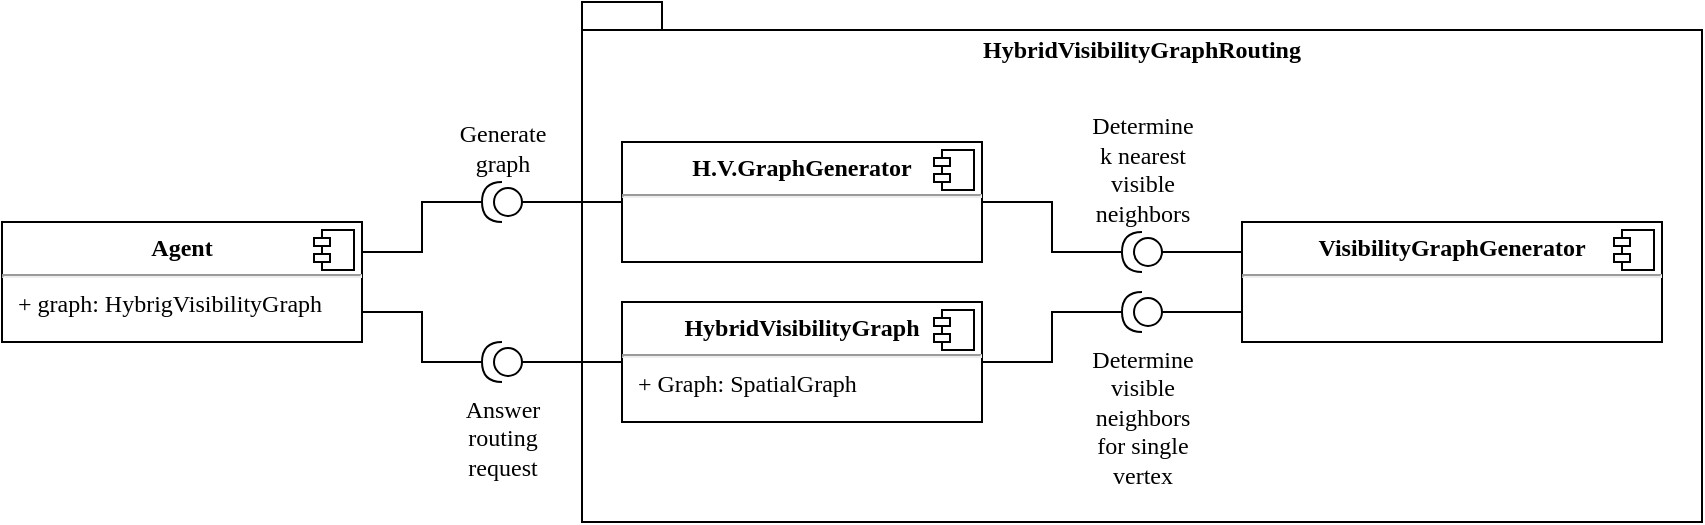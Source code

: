<mxfile version="21.2.9" type="device">
  <diagram name="Page-1" id="vm_Zk2qnfHT9FIZo00_x">
    <mxGraphModel dx="988" dy="505" grid="1" gridSize="10" guides="1" tooltips="1" connect="1" arrows="1" fold="1" page="1" pageScale="1" pageWidth="850" pageHeight="1100" math="0" shadow="0">
      <root>
        <mxCell id="0" />
        <mxCell id="1" parent="0" />
        <mxCell id="rt69AMbq-huf_4XRHjqj-39" value="HybridVisibilityGraphRouting" style="shape=folder;fontStyle=1;spacingTop=10;tabWidth=40;tabHeight=14;tabPosition=left;html=1;whiteSpace=wrap;verticalAlign=top;fontFamily=Linux Libertine;" vertex="1" parent="1">
          <mxGeometry x="290" y="180" width="560" height="260" as="geometry" />
        </mxCell>
        <mxCell id="rt69AMbq-huf_4XRHjqj-19" style="edgeStyle=orthogonalEdgeStyle;rounded=0;orthogonalLoop=1;jettySize=auto;html=1;entryX=1;entryY=0.5;entryDx=0;entryDy=0;entryPerimeter=0;endArrow=none;endFill=0;exitX=1;exitY=0.25;exitDx=0;exitDy=0;fontFamily=Linux Libertine;" edge="1" parent="1" source="rt69AMbq-huf_4XRHjqj-2" target="rt69AMbq-huf_4XRHjqj-18">
          <mxGeometry relative="1" as="geometry">
            <mxPoint x="200" y="270" as="sourcePoint" />
          </mxGeometry>
        </mxCell>
        <mxCell id="rt69AMbq-huf_4XRHjqj-34" style="edgeStyle=orthogonalEdgeStyle;rounded=0;orthogonalLoop=1;jettySize=auto;html=1;exitX=1;exitY=0.75;exitDx=0;exitDy=0;entryX=1;entryY=0.5;entryDx=0;entryDy=0;entryPerimeter=0;endArrow=none;endFill=0;fontFamily=Linux Libertine;" edge="1" parent="1" source="rt69AMbq-huf_4XRHjqj-2" target="rt69AMbq-huf_4XRHjqj-32">
          <mxGeometry relative="1" as="geometry" />
        </mxCell>
        <mxCell id="rt69AMbq-huf_4XRHjqj-2" value="&lt;p style=&quot;margin:0px;margin-top:6px;text-align:center;&quot;&gt;&lt;b&gt;Agent&lt;/b&gt;&lt;/p&gt;&lt;hr&gt;&lt;p style=&quot;margin:0px;margin-left:8px;&quot;&gt;+ graph: HybrigVisibilityGraph&lt;br&gt;&lt;/p&gt;" style="align=left;overflow=fill;html=1;dropTarget=0;whiteSpace=wrap;fontFamily=Linux Libertine;" vertex="1" parent="1">
          <mxGeometry y="290" width="180" height="60" as="geometry" />
        </mxCell>
        <mxCell id="rt69AMbq-huf_4XRHjqj-3" value="" style="shape=component;jettyWidth=8;jettyHeight=4;fontFamily=Linux Libertine;" vertex="1" parent="rt69AMbq-huf_4XRHjqj-2">
          <mxGeometry x="1" width="20" height="20" relative="1" as="geometry">
            <mxPoint x="-24" y="4" as="offset" />
          </mxGeometry>
        </mxCell>
        <mxCell id="rt69AMbq-huf_4XRHjqj-20" style="edgeStyle=orthogonalEdgeStyle;rounded=0;orthogonalLoop=1;jettySize=auto;html=1;exitX=0;exitY=0.5;exitDx=0;exitDy=0;entryX=0;entryY=0.5;entryDx=0;entryDy=0;entryPerimeter=0;endArrow=none;endFill=0;fontFamily=Linux Libertine;" edge="1" parent="1" source="rt69AMbq-huf_4XRHjqj-7" target="rt69AMbq-huf_4XRHjqj-18">
          <mxGeometry relative="1" as="geometry" />
        </mxCell>
        <mxCell id="rt69AMbq-huf_4XRHjqj-26" style="edgeStyle=orthogonalEdgeStyle;rounded=0;orthogonalLoop=1;jettySize=auto;html=1;exitX=1;exitY=0.5;exitDx=0;exitDy=0;endArrow=none;endFill=0;entryX=1;entryY=0.5;entryDx=0;entryDy=0;entryPerimeter=0;fontFamily=Linux Libertine;" edge="1" parent="1" source="rt69AMbq-huf_4XRHjqj-7" target="rt69AMbq-huf_4XRHjqj-28">
          <mxGeometry relative="1" as="geometry">
            <mxPoint x="510" y="260" as="targetPoint" />
          </mxGeometry>
        </mxCell>
        <mxCell id="rt69AMbq-huf_4XRHjqj-7" value="&lt;p style=&quot;margin:0px;margin-top:6px;text-align:center;&quot;&gt;&lt;b&gt;H.V.GraphGenerator&lt;/b&gt;&lt;/p&gt;&lt;hr&gt;&lt;p style=&quot;margin:0px;margin-left:8px;&quot;&gt;&lt;br&gt;&lt;/p&gt;" style="align=left;overflow=fill;html=1;dropTarget=0;whiteSpace=wrap;fontFamily=Linux Libertine;" vertex="1" parent="1">
          <mxGeometry x="310" y="250" width="180" height="60" as="geometry" />
        </mxCell>
        <mxCell id="rt69AMbq-huf_4XRHjqj-8" value="" style="shape=component;jettyWidth=8;jettyHeight=4;fontFamily=Linux Libertine;" vertex="1" parent="rt69AMbq-huf_4XRHjqj-7">
          <mxGeometry x="1" width="20" height="20" relative="1" as="geometry">
            <mxPoint x="-24" y="4" as="offset" />
          </mxGeometry>
        </mxCell>
        <mxCell id="rt69AMbq-huf_4XRHjqj-18" value="&lt;div&gt;Generate&lt;/div&gt;&lt;div&gt;graph&lt;br&gt;&lt;/div&gt;" style="shape=providedRequiredInterface;html=1;verticalLabelPosition=top;sketch=0;rotation=0;flipH=1;spacing=2;verticalAlign=bottom;spacingTop=0;labelPosition=center;align=center;fontFamily=Linux Libertine;" vertex="1" parent="1">
          <mxGeometry x="240" y="270" width="20" height="20" as="geometry" />
        </mxCell>
        <mxCell id="rt69AMbq-huf_4XRHjqj-27" style="edgeStyle=orthogonalEdgeStyle;rounded=0;orthogonalLoop=1;jettySize=auto;html=1;exitX=0;exitY=0.25;exitDx=0;exitDy=0;endArrow=none;endFill=0;entryX=0;entryY=0.5;entryDx=0;entryDy=0;entryPerimeter=0;fontFamily=Linux Libertine;" edge="1" parent="1" source="rt69AMbq-huf_4XRHjqj-21" target="rt69AMbq-huf_4XRHjqj-28">
          <mxGeometry relative="1" as="geometry">
            <mxPoint x="560" y="260" as="targetPoint" />
          </mxGeometry>
        </mxCell>
        <mxCell id="rt69AMbq-huf_4XRHjqj-37" style="edgeStyle=orthogonalEdgeStyle;rounded=0;orthogonalLoop=1;jettySize=auto;html=1;exitX=0;exitY=0.75;exitDx=0;exitDy=0;entryX=0;entryY=0.5;entryDx=0;entryDy=0;entryPerimeter=0;endArrow=none;endFill=0;fontFamily=Linux Libertine;" edge="1" parent="1" source="rt69AMbq-huf_4XRHjqj-21" target="rt69AMbq-huf_4XRHjqj-36">
          <mxGeometry relative="1" as="geometry" />
        </mxCell>
        <mxCell id="rt69AMbq-huf_4XRHjqj-21" value="&lt;p style=&quot;margin:0px;margin-top:6px;text-align:center;&quot;&gt;&lt;b&gt;VisibilityGraphGenerator&lt;/b&gt;&lt;/p&gt;&lt;hr&gt;&lt;p style=&quot;margin:0px;margin-left:8px;&quot;&gt;&lt;br&gt;&lt;/p&gt;" style="align=left;overflow=fill;html=1;dropTarget=0;whiteSpace=wrap;fontFamily=Linux Libertine;" vertex="1" parent="1">
          <mxGeometry x="620" y="290" width="210" height="60" as="geometry" />
        </mxCell>
        <mxCell id="rt69AMbq-huf_4XRHjqj-22" value="" style="shape=component;jettyWidth=8;jettyHeight=4;fontFamily=Linux Libertine;" vertex="1" parent="rt69AMbq-huf_4XRHjqj-21">
          <mxGeometry x="1" width="20" height="20" relative="1" as="geometry">
            <mxPoint x="-24" y="4" as="offset" />
          </mxGeometry>
        </mxCell>
        <mxCell id="rt69AMbq-huf_4XRHjqj-28" value="&lt;div&gt;Determine&lt;/div&gt;&lt;div&gt;k nearest&lt;/div&gt;&lt;div&gt;visible&lt;/div&gt;&lt;div&gt;neighbors&lt;br&gt;&lt;/div&gt;" style="shape=providedRequiredInterface;html=1;verticalLabelPosition=top;sketch=0;flipH=1;labelPosition=center;align=center;verticalAlign=bottom;fontFamily=Linux Libertine;" vertex="1" parent="1">
          <mxGeometry x="560" y="295" width="20" height="20" as="geometry" />
        </mxCell>
        <mxCell id="rt69AMbq-huf_4XRHjqj-33" style="edgeStyle=orthogonalEdgeStyle;rounded=0;orthogonalLoop=1;jettySize=auto;html=1;exitX=0;exitY=0.5;exitDx=0;exitDy=0;entryX=0;entryY=0.5;entryDx=0;entryDy=0;entryPerimeter=0;endArrow=none;endFill=0;fontFamily=Linux Libertine;" edge="1" parent="1" source="rt69AMbq-huf_4XRHjqj-29" target="rt69AMbq-huf_4XRHjqj-32">
          <mxGeometry relative="1" as="geometry" />
        </mxCell>
        <mxCell id="rt69AMbq-huf_4XRHjqj-38" style="edgeStyle=orthogonalEdgeStyle;rounded=0;orthogonalLoop=1;jettySize=auto;html=1;exitX=1;exitY=0.5;exitDx=0;exitDy=0;entryX=1;entryY=0.5;entryDx=0;entryDy=0;entryPerimeter=0;endArrow=none;endFill=0;fontFamily=Linux Libertine;" edge="1" parent="1" source="rt69AMbq-huf_4XRHjqj-29" target="rt69AMbq-huf_4XRHjqj-36">
          <mxGeometry relative="1" as="geometry" />
        </mxCell>
        <mxCell id="rt69AMbq-huf_4XRHjqj-29" value="&lt;p style=&quot;margin:0px;margin-top:6px;text-align:center;&quot;&gt;&lt;b&gt;HybridVisibilityGraph&lt;/b&gt;&lt;/p&gt;&lt;hr&gt;&lt;p style=&quot;margin:0px;margin-left:8px;&quot;&gt;+ Graph: SpatialGraph&lt;br&gt;&lt;/p&gt;" style="align=left;overflow=fill;html=1;dropTarget=0;whiteSpace=wrap;fontFamily=Linux Libertine;" vertex="1" parent="1">
          <mxGeometry x="310" y="330" width="180" height="60" as="geometry" />
        </mxCell>
        <mxCell id="rt69AMbq-huf_4XRHjqj-30" value="" style="shape=component;jettyWidth=8;jettyHeight=4;fontFamily=Linux Libertine;" vertex="1" parent="rt69AMbq-huf_4XRHjqj-29">
          <mxGeometry x="1" width="20" height="20" relative="1" as="geometry">
            <mxPoint x="-24" y="4" as="offset" />
          </mxGeometry>
        </mxCell>
        <mxCell id="rt69AMbq-huf_4XRHjqj-32" value="&lt;div&gt;Answer&lt;/div&gt;&lt;div&gt;routing&lt;/div&gt;&lt;div&gt;request&lt;br&gt;&lt;/div&gt;" style="shape=providedRequiredInterface;html=1;verticalLabelPosition=bottom;sketch=0;flipH=1;labelPosition=center;align=center;verticalAlign=top;fontFamily=Linux Libertine;" vertex="1" parent="1">
          <mxGeometry x="240" y="350" width="20" height="20" as="geometry" />
        </mxCell>
        <mxCell id="rt69AMbq-huf_4XRHjqj-36" value="&lt;div&gt;Determine&lt;/div&gt;&lt;div&gt;visible&lt;/div&gt;&lt;div&gt;neighbors&lt;/div&gt;&lt;div&gt;for single&lt;/div&gt;&lt;div&gt;vertex&lt;/div&gt;" style="shape=providedRequiredInterface;html=1;verticalLabelPosition=bottom;sketch=0;flipH=1;labelPosition=center;align=center;verticalAlign=top;fontFamily=Linux Libertine;" vertex="1" parent="1">
          <mxGeometry x="560" y="325" width="20" height="20" as="geometry" />
        </mxCell>
      </root>
    </mxGraphModel>
  </diagram>
</mxfile>

